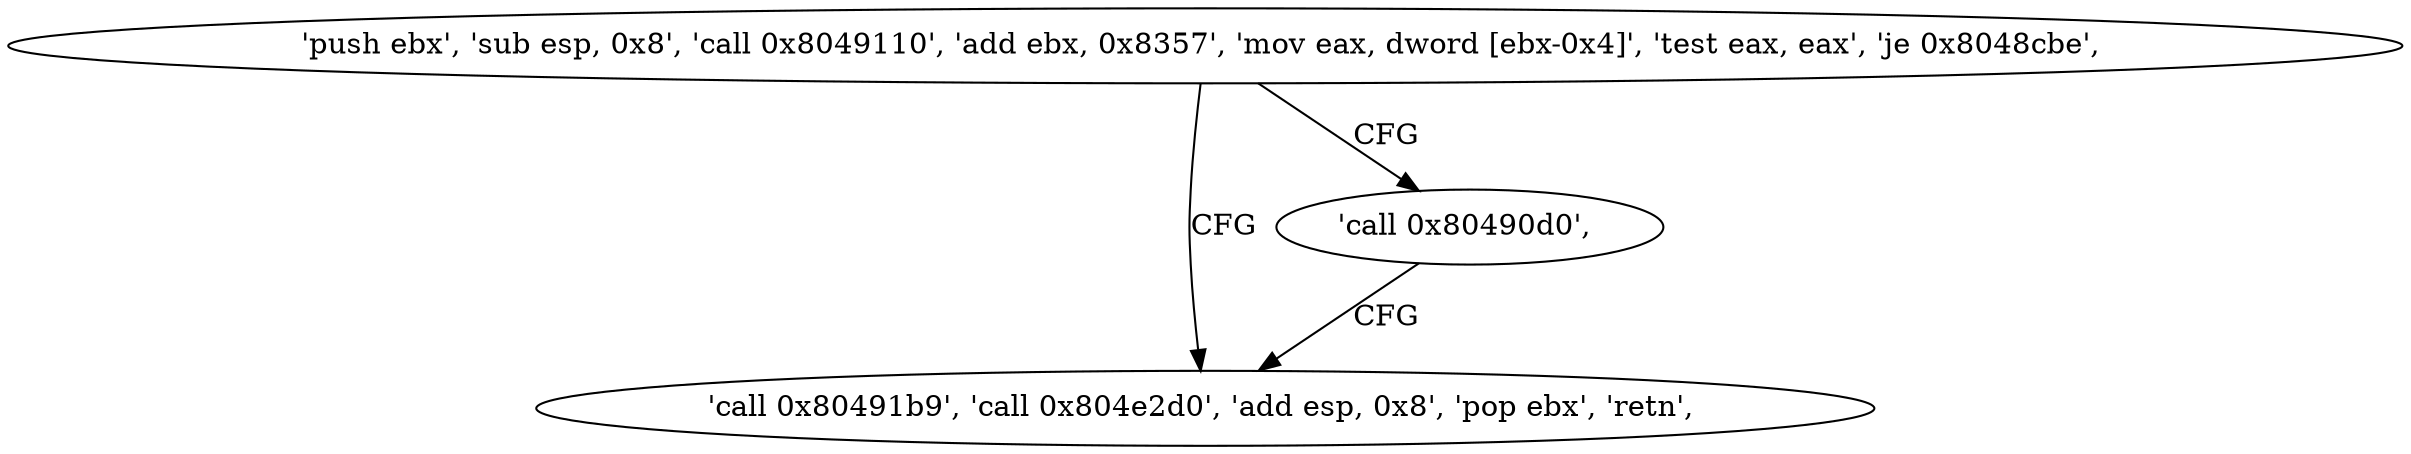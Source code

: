 digraph "func" {
"134515872" [label = "'push ebx', 'sub esp, 0x8', 'call 0x8049110', 'add ebx, 0x8357', 'mov eax, dword [ebx-0x4]', 'test eax, eax', 'je 0x8048cbe', " ]
"134515902" [label = "'call 0x80491b9', 'call 0x804e2d0', 'add esp, 0x8', 'pop ebx', 'retn', " ]
"134515897" [label = "'call 0x80490d0', " ]
"134515872" -> "134515902" [ label = "CFG" ]
"134515872" -> "134515897" [ label = "CFG" ]
"134515897" -> "134515902" [ label = "CFG" ]
}
